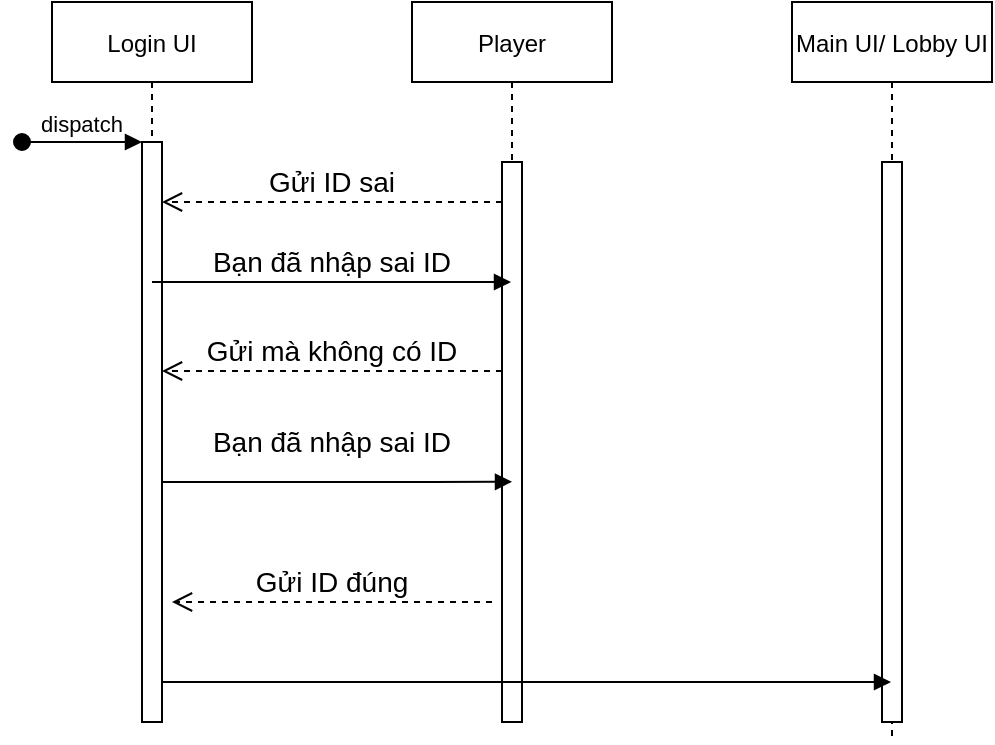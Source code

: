 <mxfile version="18.2.0" type="github" pages="5">
  <diagram id="kgpKYQtTHZ0yAKxKKP6v" name="Login">
    <mxGraphModel dx="1378" dy="788" grid="1" gridSize="10" guides="1" tooltips="1" connect="1" arrows="1" fold="1" page="1" pageScale="1" pageWidth="850" pageHeight="1100" math="0" shadow="0">
      <root>
        <mxCell id="0" />
        <mxCell id="1" parent="0" />
        <mxCell id="3nuBFxr9cyL0pnOWT2aG-1" value="Login UI" style="shape=umlLifeline;perimeter=lifelinePerimeter;container=1;collapsible=0;recursiveResize=0;rounded=0;shadow=0;strokeWidth=1;" parent="1" vertex="1">
          <mxGeometry x="120" y="80" width="100" height="360" as="geometry" />
        </mxCell>
        <mxCell id="3nuBFxr9cyL0pnOWT2aG-2" value="" style="points=[];perimeter=orthogonalPerimeter;rounded=0;shadow=0;strokeWidth=1;" parent="3nuBFxr9cyL0pnOWT2aG-1" vertex="1">
          <mxGeometry x="45" y="70" width="10" height="290" as="geometry" />
        </mxCell>
        <mxCell id="3nuBFxr9cyL0pnOWT2aG-3" value="dispatch" style="verticalAlign=bottom;startArrow=oval;endArrow=block;startSize=8;shadow=0;strokeWidth=1;" parent="3nuBFxr9cyL0pnOWT2aG-1" target="3nuBFxr9cyL0pnOWT2aG-2" edge="1">
          <mxGeometry relative="1" as="geometry">
            <mxPoint x="-15" y="70" as="sourcePoint" />
          </mxGeometry>
        </mxCell>
        <mxCell id="3nuBFxr9cyL0pnOWT2aG-5" value="Player" style="shape=umlLifeline;perimeter=lifelinePerimeter;container=1;collapsible=0;recursiveResize=0;rounded=0;shadow=0;strokeWidth=1;" parent="1" vertex="1">
          <mxGeometry x="300" y="80" width="100" height="360" as="geometry" />
        </mxCell>
        <mxCell id="3nuBFxr9cyL0pnOWT2aG-6" value="" style="points=[];perimeter=orthogonalPerimeter;rounded=0;shadow=0;strokeWidth=1;" parent="3nuBFxr9cyL0pnOWT2aG-5" vertex="1">
          <mxGeometry x="45" y="80" width="10" height="280" as="geometry" />
        </mxCell>
        <mxCell id="3nuBFxr9cyL0pnOWT2aG-7" value="Gửi ID sai" style="verticalAlign=bottom;endArrow=open;dashed=1;endSize=8;shadow=0;strokeWidth=1;fontSize=14;" parent="1" source="3nuBFxr9cyL0pnOWT2aG-6" target="3nuBFxr9cyL0pnOWT2aG-2" edge="1">
          <mxGeometry relative="1" as="geometry">
            <mxPoint x="275" y="236" as="targetPoint" />
            <mxPoint x="350" y="190" as="sourcePoint" />
            <Array as="points">
              <mxPoint x="260" y="180" />
            </Array>
          </mxGeometry>
        </mxCell>
        <mxCell id="vVQGNLxaUApxwbToktKd-1" value="Main UI/ Lobby UI" style="shape=umlLifeline;perimeter=lifelinePerimeter;container=1;collapsible=0;recursiveResize=0;rounded=0;shadow=0;strokeWidth=1;" parent="1" vertex="1">
          <mxGeometry x="490" y="80" width="100" height="370" as="geometry" />
        </mxCell>
        <mxCell id="vVQGNLxaUApxwbToktKd-2" value="" style="points=[];perimeter=orthogonalPerimeter;rounded=0;shadow=0;strokeWidth=1;" parent="vVQGNLxaUApxwbToktKd-1" vertex="1">
          <mxGeometry x="45" y="80" width="10" height="280" as="geometry" />
        </mxCell>
        <mxCell id="vVQGNLxaUApxwbToktKd-4" value="Bạn đã nhập sai ID" style="verticalAlign=bottom;endArrow=block;shadow=0;strokeWidth=1;fontSize=14;" parent="1" source="3nuBFxr9cyL0pnOWT2aG-1" target="3nuBFxr9cyL0pnOWT2aG-5" edge="1">
          <mxGeometry relative="1" as="geometry">
            <mxPoint x="185" y="250.0" as="sourcePoint" />
            <mxPoint x="355" y="250.0" as="targetPoint" />
            <Array as="points">
              <mxPoint x="290" y="220" />
            </Array>
          </mxGeometry>
        </mxCell>
        <mxCell id="vVQGNLxaUApxwbToktKd-5" value="" style="verticalAlign=bottom;endArrow=block;shadow=0;strokeWidth=1;fontSize=14;exitX=0.98;exitY=0.931;exitDx=0;exitDy=0;exitPerimeter=0;" parent="1" source="3nuBFxr9cyL0pnOWT2aG-2" target="vVQGNLxaUApxwbToktKd-1" edge="1">
          <mxGeometry relative="1" as="geometry">
            <mxPoint x="360" y="190.0" as="sourcePoint" />
            <mxPoint x="510" y="190" as="targetPoint" />
            <Array as="points">
              <mxPoint x="430" y="420" />
            </Array>
          </mxGeometry>
        </mxCell>
        <mxCell id="vVQGNLxaUApxwbToktKd-3" value="Gửi mà không có ID" style="verticalAlign=bottom;endArrow=open;dashed=1;endSize=8;shadow=0;strokeWidth=1;fontSize=14;" parent="1" edge="1">
          <mxGeometry relative="1" as="geometry">
            <mxPoint x="175" y="264.5" as="targetPoint" />
            <mxPoint x="345" y="264.5" as="sourcePoint" />
            <Array as="points">
              <mxPoint x="260" y="264.5" />
            </Array>
          </mxGeometry>
        </mxCell>
        <mxCell id="l9vPO6UozqXAFX-qgU7n-1" value="Bạn đã nhập sai ID" style="verticalAlign=bottom;endArrow=block;shadow=0;strokeWidth=1;fontSize=14;entryX=0.5;entryY=0.571;entryDx=0;entryDy=0;entryPerimeter=0;" parent="1" source="3nuBFxr9cyL0pnOWT2aG-2" target="3nuBFxr9cyL0pnOWT2aG-6" edge="1">
          <mxGeometry x="-0.029" y="10" relative="1" as="geometry">
            <mxPoint x="179.5" y="320" as="sourcePoint" />
            <mxPoint x="359.5" y="320" as="targetPoint" />
            <Array as="points">
              <mxPoint x="300" y="320" />
            </Array>
            <mxPoint as="offset" />
          </mxGeometry>
        </mxCell>
        <mxCell id="l9vPO6UozqXAFX-qgU7n-2" value="Gửi ID đúng" style="verticalAlign=bottom;endArrow=open;dashed=1;endSize=8;shadow=0;strokeWidth=1;fontSize=14;" parent="1" edge="1">
          <mxGeometry relative="1" as="geometry">
            <mxPoint x="180" y="380" as="targetPoint" />
            <mxPoint x="340" y="380" as="sourcePoint" />
            <Array as="points">
              <mxPoint x="265" y="380" />
            </Array>
          </mxGeometry>
        </mxCell>
      </root>
    </mxGraphModel>
  </diagram>
  <diagram id="Ul_5uO3QfGeozZq9Df6z" name="Main UI">
    <mxGraphModel dx="1378" dy="788" grid="1" gridSize="10" guides="1" tooltips="1" connect="1" arrows="1" fold="1" page="1" pageScale="1" pageWidth="827" pageHeight="1169" math="0" shadow="0">
      <root>
        <mxCell id="0" />
        <mxCell id="1" parent="0" />
        <mxCell id="vgy5f8Mt3fP38TNz5nEK-1" value="Player" style="shape=umlLifeline;perimeter=lifelinePerimeter;container=1;collapsible=0;recursiveResize=0;rounded=0;shadow=0;strokeWidth=1;" parent="1" vertex="1">
          <mxGeometry x="120" y="80" width="100" height="720" as="geometry" />
        </mxCell>
        <mxCell id="vgy5f8Mt3fP38TNz5nEK-2" value="" style="points=[];perimeter=orthogonalPerimeter;rounded=0;shadow=0;strokeWidth=1;" parent="vgy5f8Mt3fP38TNz5nEK-1" vertex="1">
          <mxGeometry x="45" y="70" width="10" height="650" as="geometry" />
        </mxCell>
        <mxCell id="vgy5f8Mt3fP38TNz5nEK-4" value="Main UI / Lobby UI" style="shape=umlLifeline;perimeter=lifelinePerimeter;container=1;collapsible=0;recursiveResize=0;rounded=0;shadow=0;strokeWidth=1;" parent="1" vertex="1">
          <mxGeometry x="300" y="80" width="100" height="720" as="geometry" />
        </mxCell>
        <mxCell id="vgy5f8Mt3fP38TNz5nEK-5" value="" style="points=[];perimeter=orthogonalPerimeter;rounded=0;shadow=0;strokeWidth=1;" parent="vgy5f8Mt3fP38TNz5nEK-4" vertex="1">
          <mxGeometry x="45" y="80" width="10" height="640" as="geometry" />
        </mxCell>
        <mxCell id="vgy5f8Mt3fP38TNz5nEK-8" value="Tab tăng Vàng" style="verticalAlign=bottom;endArrow=block;entryX=0;entryY=0;shadow=0;strokeWidth=1;fontSize=14;" parent="1" source="vgy5f8Mt3fP38TNz5nEK-2" target="vgy5f8Mt3fP38TNz5nEK-5" edge="1">
          <mxGeometry relative="1" as="geometry">
            <mxPoint x="275" y="160" as="sourcePoint" />
          </mxGeometry>
        </mxCell>
        <mxCell id="vgy5f8Mt3fP38TNz5nEK-9" value="Find Match UI" style="shape=umlLifeline;perimeter=lifelinePerimeter;container=1;collapsible=0;recursiveResize=0;rounded=0;shadow=0;strokeWidth=1;" parent="1" vertex="1">
          <mxGeometry x="490" y="80" width="100" height="470" as="geometry" />
        </mxCell>
        <mxCell id="vgy5f8Mt3fP38TNz5nEK-10" value="" style="points=[];perimeter=orthogonalPerimeter;rounded=0;shadow=0;strokeWidth=1;" parent="vgy5f8Mt3fP38TNz5nEK-9" vertex="1">
          <mxGeometry x="45" y="80" width="10" height="390" as="geometry" />
        </mxCell>
        <mxCell id="vgy5f8Mt3fP38TNz5nEK-11" value="Tab cửa hàng" style="verticalAlign=bottom;endArrow=block;shadow=0;strokeWidth=1;fontSize=14;" parent="1" source="vgy5f8Mt3fP38TNz5nEK-1" target="vgy5f8Mt3fP38TNz5nEK-4" edge="1">
          <mxGeometry relative="1" as="geometry">
            <mxPoint x="185" y="250.0" as="sourcePoint" />
            <mxPoint x="355" y="250.0" as="targetPoint" />
            <Array as="points">
              <mxPoint x="270" y="420" />
            </Array>
          </mxGeometry>
        </mxCell>
        <mxCell id="vgy5f8Mt3fP38TNz5nEK-12" value="" style="verticalAlign=bottom;endArrow=block;shadow=0;strokeWidth=1;fontSize=14;" parent="1" source="vgy5f8Mt3fP38TNz5nEK-5" target="vgy5f8Mt3fP38TNz5nEK-9" edge="1">
          <mxGeometry relative="1" as="geometry">
            <mxPoint x="360" y="190.0" as="sourcePoint" />
            <mxPoint x="510" y="190" as="targetPoint" />
            <Array as="points">
              <mxPoint x="420" y="180" />
            </Array>
          </mxGeometry>
        </mxCell>
        <mxCell id="q5w4GUs5gzEEkuVlOTlr-1" value="Tăng 100 Vàng" style="verticalAlign=bottom;endArrow=block;shadow=0;strokeWidth=1;fontSize=14;" parent="1" source="vgy5f8Mt3fP38TNz5nEK-5" target="vgy5f8Mt3fP38TNz5nEK-1" edge="1">
          <mxGeometry x="-0.246" y="-10" relative="1" as="geometry">
            <mxPoint x="340" y="190" as="sourcePoint" />
            <mxPoint x="340" y="240" as="targetPoint" />
            <Array as="points">
              <mxPoint x="260" y="210" />
            </Array>
            <mxPoint as="offset" />
          </mxGeometry>
        </mxCell>
        <mxCell id="q5w4GUs5gzEEkuVlOTlr-2" value="Tab tăng Ngọc" style="verticalAlign=bottom;endArrow=block;entryX=0;entryY=0;shadow=0;strokeWidth=1;fontSize=14;" parent="1" edge="1">
          <mxGeometry relative="1" as="geometry">
            <mxPoint x="175.5" y="260.0" as="sourcePoint" />
            <mxPoint x="345.5" y="260.0" as="targetPoint" />
            <Array as="points" />
          </mxGeometry>
        </mxCell>
        <mxCell id="q5w4GUs5gzEEkuVlOTlr-3" value="Tăng 100 Ngọc" style="verticalAlign=bottom;endArrow=block;shadow=0;strokeWidth=1;fontSize=14;" parent="1" edge="1">
          <mxGeometry x="-0.246" y="-10" relative="1" as="geometry">
            <mxPoint x="345.5" y="310" as="sourcePoint" />
            <mxPoint x="170" y="310" as="targetPoint" />
            <Array as="points">
              <mxPoint x="260.5" y="310" />
            </Array>
            <mxPoint as="offset" />
          </mxGeometry>
        </mxCell>
        <mxCell id="q5w4GUs5gzEEkuVlOTlr-4" value="Tab nút chiến đấu" style="verticalAlign=bottom;endArrow=block;shadow=0;strokeWidth=1;fontSize=14;" parent="1" edge="1">
          <mxGeometry relative="1" as="geometry">
            <mxPoint x="170" y="360" as="sourcePoint" />
            <mxPoint x="350" y="360" as="targetPoint" />
            <Array as="points" />
          </mxGeometry>
        </mxCell>
        <mxCell id="q5w4GUs5gzEEkuVlOTlr-5" value="Vào tìm đối thủ" style="verticalAlign=bottom;endArrow=block;shadow=0;strokeWidth=1;fontSize=14;" parent="1" edge="1">
          <mxGeometry relative="1" as="geometry">
            <mxPoint x="360" y="380" as="sourcePoint" />
            <mxPoint x="537" y="380" as="targetPoint" />
            <Array as="points" />
          </mxGeometry>
        </mxCell>
        <mxCell id="JGarRY3UZDbdFhexlCLd-1" value="Shop UI" style="shape=umlLifeline;perimeter=lifelinePerimeter;container=1;collapsible=0;recursiveResize=0;rounded=0;shadow=0;strokeWidth=1;" vertex="1" parent="1">
          <mxGeometry x="650" y="80" width="100" height="470" as="geometry" />
        </mxCell>
        <mxCell id="JGarRY3UZDbdFhexlCLd-2" value="" style="points=[];perimeter=orthogonalPerimeter;rounded=0;shadow=0;strokeWidth=1;" vertex="1" parent="JGarRY3UZDbdFhexlCLd-1">
          <mxGeometry x="45" y="80" width="10" height="390" as="geometry" />
        </mxCell>
        <mxCell id="JGarRY3UZDbdFhexlCLd-3" value="Vào cửa hàng" style="verticalAlign=bottom;endArrow=block;shadow=0;strokeWidth=1;fontSize=14;" edge="1" parent="1" target="JGarRY3UZDbdFhexlCLd-1">
          <mxGeometry relative="1" as="geometry">
            <mxPoint x="350" y="450" as="sourcePoint" />
            <mxPoint x="640" y="450" as="targetPoint" />
            <Array as="points" />
          </mxGeometry>
        </mxCell>
        <mxCell id="JGarRY3UZDbdFhexlCLd-4" value="Tab Card UI" style="verticalAlign=bottom;endArrow=block;shadow=0;strokeWidth=1;fontSize=14;" edge="1" parent="1" source="vgy5f8Mt3fP38TNz5nEK-2" target="vgy5f8Mt3fP38TNz5nEK-4">
          <mxGeometry relative="1" as="geometry">
            <mxPoint x="180" y="490" as="sourcePoint" />
            <mxPoint x="350" y="490" as="targetPoint" />
            <Array as="points">
              <mxPoint x="270.5" y="490" />
            </Array>
          </mxGeometry>
        </mxCell>
        <mxCell id="JGarRY3UZDbdFhexlCLd-5" value="Card UI" style="shape=umlLifeline;perimeter=lifelinePerimeter;container=1;collapsible=0;recursiveResize=0;rounded=0;shadow=0;strokeWidth=1;" vertex="1" parent="1">
          <mxGeometry x="810" y="80" width="100" height="470" as="geometry" />
        </mxCell>
        <mxCell id="JGarRY3UZDbdFhexlCLd-6" value="" style="points=[];perimeter=orthogonalPerimeter;rounded=0;shadow=0;strokeWidth=1;" vertex="1" parent="JGarRY3UZDbdFhexlCLd-5">
          <mxGeometry x="60" y="70" width="10" height="390" as="geometry" />
        </mxCell>
        <mxCell id="JGarRY3UZDbdFhexlCLd-7" value="Vào Card UI" style="verticalAlign=bottom;endArrow=block;shadow=0;strokeWidth=1;fontSize=14;exitX=1.1;exitY=0.587;exitDx=0;exitDy=0;exitPerimeter=0;" edge="1" parent="1" source="vgy5f8Mt3fP38TNz5nEK-5">
          <mxGeometry relative="1" as="geometry">
            <mxPoint x="360" y="530" as="sourcePoint" />
            <mxPoint x="875" y="530" as="targetPoint" />
            <Array as="points" />
          </mxGeometry>
        </mxCell>
        <mxCell id="JGarRY3UZDbdFhexlCLd-8" value="Tab mở rương" style="verticalAlign=bottom;endArrow=block;shadow=0;strokeWidth=1;fontSize=14;entryX=0.2;entryY=0.669;entryDx=0;entryDy=0;entryPerimeter=0;" edge="1" parent="1" target="vgy5f8Mt3fP38TNz5nEK-5">
          <mxGeometry relative="1" as="geometry">
            <mxPoint x="180" y="585" as="sourcePoint" />
            <mxPoint x="344.5" y="585" as="targetPoint" />
            <Array as="points">
              <mxPoint x="265.5" y="585" />
            </Array>
          </mxGeometry>
        </mxCell>
        <mxCell id="JGarRY3UZDbdFhexlCLd-9" value="Đếm ngược rương mở" style="verticalAlign=bottom;endArrow=block;shadow=0;strokeWidth=1;fontSize=14;" edge="1" parent="1">
          <mxGeometry x="-0.031" y="-10" relative="1" as="geometry">
            <mxPoint x="345.5" y="650" as="sourcePoint" />
            <mxPoint x="170" y="650" as="targetPoint" />
            <Array as="points">
              <mxPoint x="260.5" y="650" />
            </Array>
            <mxPoint as="offset" />
          </mxGeometry>
        </mxCell>
        <mxCell id="JGarRY3UZDbdFhexlCLd-12" value="Text" style="edgeLabel;html=1;align=center;verticalAlign=middle;resizable=0;points=[];" vertex="1" connectable="0" parent="JGarRY3UZDbdFhexlCLd-9">
          <mxGeometry x="0.191" y="-4" relative="1" as="geometry">
            <mxPoint x="1" as="offset" />
          </mxGeometry>
        </mxCell>
        <mxCell id="JGarRY3UZDbdFhexlCLd-10" value="Tab nhận rương đã mở" style="verticalAlign=bottom;endArrow=block;shadow=0;strokeWidth=1;fontSize=14;entryX=0.47;entryY=0.864;entryDx=0;entryDy=0;entryPerimeter=0;" edge="1" parent="1" target="vgy5f8Mt3fP38TNz5nEK-4">
          <mxGeometry relative="1" as="geometry">
            <mxPoint x="170" y="700" as="sourcePoint" />
            <mxPoint x="350" y="700" as="targetPoint" />
            <Array as="points">
              <mxPoint x="265.5" y="700" />
            </Array>
          </mxGeometry>
        </mxCell>
        <mxCell id="JGarRY3UZDbdFhexlCLd-13" value="Gửi vật phẩm trong rương" style="verticalAlign=bottom;endArrow=block;shadow=0;strokeWidth=1;fontSize=14;" edge="1" parent="1">
          <mxGeometry x="-0.031" y="-10" relative="1" as="geometry">
            <mxPoint x="346" y="760" as="sourcePoint" />
            <mxPoint x="170" y="760" as="targetPoint" />
            <Array as="points">
              <mxPoint x="260.5" y="760" />
            </Array>
            <mxPoint as="offset" />
          </mxGeometry>
        </mxCell>
        <mxCell id="JGarRY3UZDbdFhexlCLd-14" value="Text" style="edgeLabel;html=1;align=center;verticalAlign=middle;resizable=0;points=[];" vertex="1" connectable="0" parent="JGarRY3UZDbdFhexlCLd-13">
          <mxGeometry x="0.191" y="-4" relative="1" as="geometry">
            <mxPoint x="1" as="offset" />
          </mxGeometry>
        </mxCell>
      </root>
    </mxGraphModel>
  </diagram>
  <diagram id="UsLfQOOXq6uKnSK79dEE" name="Find Match">
    <mxGraphModel dx="2205" dy="788" grid="1" gridSize="10" guides="1" tooltips="1" connect="1" arrows="1" fold="1" page="1" pageScale="1" pageWidth="827" pageHeight="1169" math="0" shadow="0">
      <root>
        <mxCell id="0" />
        <mxCell id="1" parent="0" />
        <mxCell id="gu3wPk2-9Juq1TG-LscH-1" value="Find Match UI" style="shape=umlLifeline;perimeter=lifelinePerimeter;container=1;collapsible=0;recursiveResize=0;rounded=0;shadow=0;strokeWidth=1;" vertex="1" parent="1">
          <mxGeometry x="350" y="80" width="100" height="470" as="geometry" />
        </mxCell>
        <mxCell id="gu3wPk2-9Juq1TG-LscH-2" value="" style="points=[];perimeter=orthogonalPerimeter;rounded=0;shadow=0;strokeWidth=1;" vertex="1" parent="gu3wPk2-9Juq1TG-LscH-1">
          <mxGeometry x="45" y="80" width="10" height="390" as="geometry" />
        </mxCell>
        <mxCell id="CwVvzMCeGpDq4aHhCcMi-1" value="Tìm đối thủ" style="verticalAlign=bottom;endArrow=block;shadow=0;strokeWidth=1;fontSize=14;exitX=1.3;exitY=0.079;exitDx=0;exitDy=0;exitPerimeter=0;" edge="1" parent="gu3wPk2-9Juq1TG-LscH-1" source="gu3wPk2-9Juq1TG-LscH-2" target="gu3wPk2-9Juq1TG-LscH-1">
          <mxGeometry x="-0.588" relative="1" as="geometry">
            <mxPoint x="60" y="110" as="sourcePoint" />
            <mxPoint x="160" y="190" as="targetPoint" />
            <Array as="points">
              <mxPoint x="160" y="110" />
              <mxPoint x="160" y="150" />
            </Array>
            <mxPoint as="offset" />
          </mxGeometry>
        </mxCell>
        <mxCell id="HZ7dDVXrfk9SGpW5IDuA-1" value="Player" style="shape=umlLifeline;perimeter=lifelinePerimeter;container=1;collapsible=0;recursiveResize=0;rounded=0;shadow=0;strokeWidth=1;" vertex="1" parent="1">
          <mxGeometry x="-100" y="80" width="100" height="470" as="geometry" />
        </mxCell>
        <mxCell id="HZ7dDVXrfk9SGpW5IDuA-2" value="" style="points=[];perimeter=orthogonalPerimeter;rounded=0;shadow=0;strokeWidth=1;" vertex="1" parent="HZ7dDVXrfk9SGpW5IDuA-1">
          <mxGeometry x="45" y="80" width="10" height="390" as="geometry" />
        </mxCell>
        <mxCell id="HZ7dDVXrfk9SGpW5IDuA-3" value="Find Match UI" style="shape=umlLifeline;perimeter=lifelinePerimeter;container=1;collapsible=0;recursiveResize=0;rounded=0;shadow=0;strokeWidth=1;" vertex="1" parent="1">
          <mxGeometry x="600" y="80" width="100" height="470" as="geometry" />
        </mxCell>
        <mxCell id="HZ7dDVXrfk9SGpW5IDuA-4" value="" style="points=[];perimeter=orthogonalPerimeter;rounded=0;shadow=0;strokeWidth=1;" vertex="1" parent="HZ7dDVXrfk9SGpW5IDuA-3">
          <mxGeometry x="45" y="80" width="10" height="390" as="geometry" />
        </mxCell>
        <mxCell id="wtC-uaLift-vtg1qS7rX-1" value="Tìm thấy, game bắt đầu" style="verticalAlign=bottom;endArrow=block;shadow=0;strokeWidth=1;fontSize=14;exitX=1.2;exitY=0.364;exitDx=0;exitDy=0;exitPerimeter=0;" edge="1" parent="1" source="gu3wPk2-9Juq1TG-LscH-2">
          <mxGeometry relative="1" as="geometry">
            <mxPoint x="423" y="300" as="sourcePoint" />
            <mxPoint x="650" y="302" as="targetPoint" />
            <Array as="points" />
          </mxGeometry>
        </mxCell>
        <mxCell id="auQgfi1m2Q-ZtrnJmq-W-1" value="Main UI / Lobby UI" style="shape=umlLifeline;perimeter=lifelinePerimeter;container=1;collapsible=0;recursiveResize=0;rounded=0;shadow=0;strokeWidth=1;" vertex="1" parent="1">
          <mxGeometry x="100" y="80" width="100" height="470" as="geometry" />
        </mxCell>
        <mxCell id="auQgfi1m2Q-ZtrnJmq-W-2" value="" style="points=[];perimeter=orthogonalPerimeter;rounded=0;shadow=0;strokeWidth=1;" vertex="1" parent="auQgfi1m2Q-ZtrnJmq-W-1">
          <mxGeometry x="45" y="80" width="10" height="390" as="geometry" />
        </mxCell>
        <mxCell id="jtk3klKPrENCytkdl9Yx-1" value="Nhấn nút hủy bỏ" style="verticalAlign=bottom;endArrow=block;shadow=0;strokeWidth=1;fontSize=14;entryX=0;entryY=0.505;entryDx=0;entryDy=0;entryPerimeter=0;" edge="1" parent="1" source="HZ7dDVXrfk9SGpW5IDuA-2" target="gu3wPk2-9Juq1TG-LscH-2">
          <mxGeometry relative="1" as="geometry">
            <mxPoint x="-40" y="300" as="sourcePoint" />
            <mxPoint x="140" y="300" as="targetPoint" />
            <Array as="points" />
          </mxGeometry>
        </mxCell>
        <mxCell id="jtk3klKPrENCytkdl9Yx-3" value="Trở về màn hình chiến đấu" style="verticalAlign=bottom;endArrow=block;shadow=0;strokeWidth=1;fontSize=14;exitX=0.1;exitY=0.69;exitDx=0;exitDy=0;exitPerimeter=0;" edge="1" parent="1" source="gu3wPk2-9Juq1TG-LscH-2" target="auQgfi1m2Q-ZtrnJmq-W-2">
          <mxGeometry relative="1" as="geometry">
            <mxPoint x="390" y="430" as="sourcePoint" />
            <mxPoint x="160" y="420" as="targetPoint" />
            <Array as="points" />
          </mxGeometry>
        </mxCell>
      </root>
    </mxGraphModel>
  </diagram>
  <diagram id="X1QzbiwXvaV0UW6uLgLh" name="Play Game">
    <mxGraphModel dx="1621" dy="927" grid="1" gridSize="10" guides="1" tooltips="1" connect="1" arrows="1" fold="1" page="1" pageScale="1" pageWidth="827" pageHeight="1169" math="0" shadow="0">
      <root>
        <mxCell id="0" />
        <mxCell id="1" parent="0" />
        <mxCell id="Yzrl0Bm6p3Xadv_Nr3l_-1" value="Player" style="shape=umlLifeline;perimeter=lifelinePerimeter;container=1;collapsible=0;recursiveResize=0;rounded=0;shadow=0;strokeWidth=1;" vertex="1" parent="1">
          <mxGeometry x="20" y="160" width="100" height="860" as="geometry" />
        </mxCell>
        <mxCell id="Yzrl0Bm6p3Xadv_Nr3l_-2" value="" style="points=[];perimeter=orthogonalPerimeter;rounded=0;shadow=0;strokeWidth=1;" vertex="1" parent="Yzrl0Bm6p3Xadv_Nr3l_-1">
          <mxGeometry x="45" y="70" width="10" height="780" as="geometry" />
        </mxCell>
        <mxCell id="hKyhZP1-rrshGEeTA4xP-1" value="Main UI / Lobby UI" style="shape=umlLifeline;perimeter=lifelinePerimeter;container=1;collapsible=0;recursiveResize=0;rounded=0;shadow=0;strokeWidth=1;" vertex="1" parent="1">
          <mxGeometry x="727" y="160" width="100" height="880" as="geometry" />
        </mxCell>
        <mxCell id="hKyhZP1-rrshGEeTA4xP-2" value="" style="points=[];perimeter=orthogonalPerimeter;rounded=0;shadow=0;strokeWidth=1;" vertex="1" parent="hKyhZP1-rrshGEeTA4xP-1">
          <mxGeometry x="45" y="80" width="10" height="800" as="geometry" />
        </mxCell>
        <mxCell id="hKyhZP1-rrshGEeTA4xP-3" value="End Game UI" style="shape=umlLifeline;perimeter=lifelinePerimeter;container=1;collapsible=0;recursiveResize=0;rounded=0;shadow=0;strokeWidth=1;" vertex="1" parent="1">
          <mxGeometry x="480" y="160" width="100" height="720" as="geometry" />
        </mxCell>
        <mxCell id="hKyhZP1-rrshGEeTA4xP-5" value="Main Game UI" style="shape=umlLifeline;perimeter=lifelinePerimeter;container=1;collapsible=0;recursiveResize=0;rounded=0;shadow=0;strokeWidth=1;" vertex="1" parent="1">
          <mxGeometry x="220" y="160" width="100" height="800" as="geometry" />
        </mxCell>
        <mxCell id="hKyhZP1-rrshGEeTA4xP-6" value="" style="points=[];perimeter=orthogonalPerimeter;rounded=0;shadow=0;strokeWidth=1;" vertex="1" parent="hKyhZP1-rrshGEeTA4xP-5">
          <mxGeometry x="45" y="80" width="10" height="720" as="geometry" />
        </mxCell>
        <mxCell id="Gf2DpPIg1qy5QK6rClHg-1" value="Thắng, chuyển sang end game" style="verticalAlign=bottom;endArrow=block;shadow=0;strokeWidth=1;fontSize=14;exitX=1.2;exitY=0.502;exitDx=0;exitDy=0;exitPerimeter=0;entryX=-0.365;entryY=0.456;entryDx=0;entryDy=0;entryPerimeter=0;" edge="1" parent="1" source="hKyhZP1-rrshGEeTA4xP-6" target="hKyhZP1-rrshGEeTA4xP-4">
          <mxGeometry relative="1" as="geometry">
            <mxPoint x="290" y="560" as="sourcePoint" />
            <mxPoint x="520" y="560" as="targetPoint" />
            <Array as="points" />
          </mxGeometry>
        </mxCell>
        <mxCell id="Gf2DpPIg1qy5QK6rClHg-2" value="Thông báo chiến thắng, rương, danh vọng" style="verticalAlign=bottom;endArrow=block;shadow=0;strokeWidth=1;fontSize=14;exitX=0.2;exitY=0.573;exitDx=0;exitDy=0;exitPerimeter=0;entryX=0.543;entryY=0.601;entryDx=0;entryDy=0;entryPerimeter=0;" edge="1" parent="1" source="hKyhZP1-rrshGEeTA4xP-4" target="Yzrl0Bm6p3Xadv_Nr3l_-1">
          <mxGeometry relative="1" as="geometry">
            <mxPoint x="520" y="610" as="sourcePoint" />
            <mxPoint x="360" y="600" as="targetPoint" />
            <Array as="points" />
          </mxGeometry>
        </mxCell>
        <mxCell id="Gf2DpPIg1qy5QK6rClHg-3" value="Thua, chuyển sang end game" style="verticalAlign=bottom;endArrow=block;shadow=0;strokeWidth=1;fontSize=14;exitX=1.5;exitY=0.688;exitDx=0;exitDy=0;exitPerimeter=0;entryX=0;entryY=0.664;entryDx=0;entryDy=0;entryPerimeter=0;" edge="1" parent="1" source="hKyhZP1-rrshGEeTA4xP-6" target="hKyhZP1-rrshGEeTA4xP-4">
          <mxGeometry relative="1" as="geometry">
            <mxPoint x="287" y="681.28" as="sourcePoint" />
            <mxPoint x="540" y="680" as="targetPoint" />
            <Array as="points" />
          </mxGeometry>
        </mxCell>
        <mxCell id="Gf2DpPIg1qy5QK6rClHg-4" value="Thông báo thua, rương, danh vọng" style="verticalAlign=bottom;endArrow=block;shadow=0;strokeWidth=1;fontSize=14;entryX=0.531;entryY=0.735;entryDx=0;entryDy=0;entryPerimeter=0;exitX=0.5;exitY=0.746;exitDx=0;exitDy=0;exitPerimeter=0;" edge="1" parent="1" source="hKyhZP1-rrshGEeTA4xP-4" target="Yzrl0Bm6p3Xadv_Nr3l_-1">
          <mxGeometry relative="1" as="geometry">
            <mxPoint x="530" y="790" as="sourcePoint" />
            <mxPoint x="100" y="740" as="targetPoint" />
            <Array as="points">
              <mxPoint x="330" y="790" />
            </Array>
          </mxGeometry>
        </mxCell>
        <mxCell id="Gf2DpPIg1qy5QK6rClHg-5" value="Hòa, chuyển sang end game" style="verticalAlign=bottom;endArrow=block;shadow=0;strokeWidth=1;fontSize=14;exitX=1.3;exitY=0.832;exitDx=0;exitDy=0;exitPerimeter=0;entryX=0.106;entryY=0.813;entryDx=0;entryDy=0;entryPerimeter=0;" edge="1" parent="1" source="hKyhZP1-rrshGEeTA4xP-6" target="hKyhZP1-rrshGEeTA4xP-4">
          <mxGeometry relative="1" as="geometry">
            <mxPoint x="280" y="840" as="sourcePoint" />
            <mxPoint x="520" y="841" as="targetPoint" />
            <Array as="points" />
          </mxGeometry>
        </mxCell>
        <mxCell id="Gf2DpPIg1qy5QK6rClHg-6" value="Thông báo hòa, rương, danh vọng" style="verticalAlign=bottom;endArrow=block;shadow=0;strokeWidth=1;fontSize=14;exitX=-0.012;exitY=0.893;exitDx=0;exitDy=0;exitPerimeter=0;entryX=0.508;entryY=0.841;entryDx=0;entryDy=0;entryPerimeter=0;" edge="1" parent="1" source="hKyhZP1-rrshGEeTA4xP-4" target="Yzrl0Bm6p3Xadv_Nr3l_-1">
          <mxGeometry relative="1" as="geometry">
            <mxPoint x="520" y="890" as="sourcePoint" />
            <mxPoint x="90" y="890" as="targetPoint" />
            <Array as="points" />
          </mxGeometry>
        </mxCell>
        <mxCell id="hKyhZP1-rrshGEeTA4xP-4" value="" style="points=[];perimeter=orthogonalPerimeter;rounded=0;shadow=0;strokeWidth=1;" vertex="1" parent="1">
          <mxGeometry x="525" y="300" width="10" height="660" as="geometry" />
        </mxCell>
        <mxCell id="Gf2DpPIg1qy5QK6rClHg-8" value="Tab về nhà" style="verticalAlign=bottom;endArrow=block;shadow=0;strokeWidth=1;fontSize=14;exitX=0.9;exitY=0.906;exitDx=0;exitDy=0;exitPerimeter=0;entryX=0.1;entryY=0.971;entryDx=0;entryDy=0;entryPerimeter=0;" edge="1" parent="1" source="Yzrl0Bm6p3Xadv_Nr3l_-2" target="hKyhZP1-rrshGEeTA4xP-4">
          <mxGeometry relative="1" as="geometry">
            <mxPoint x="80" y="940" as="sourcePoint" />
            <mxPoint x="770" y="940" as="targetPoint" />
            <Array as="points" />
          </mxGeometry>
        </mxCell>
        <mxCell id="Gf2DpPIg1qy5QK6rClHg-9" value="Trở về màn hình chiến đấu" style="verticalAlign=bottom;endArrow=block;shadow=0;strokeWidth=1;fontSize=14;exitX=1;exitY=0.991;exitDx=0;exitDy=0;exitPerimeter=0;entryX=0.935;entryY=0.891;entryDx=0;entryDy=0;entryPerimeter=0;" edge="1" parent="1" source="hKyhZP1-rrshGEeTA4xP-4" target="hKyhZP1-rrshGEeTA4xP-2">
          <mxGeometry x="0.139" y="14" relative="1" as="geometry">
            <mxPoint x="376" y="1000.42" as="sourcePoint" />
            <mxPoint x="770" y="950" as="targetPoint" />
            <Array as="points" />
            <mxPoint as="offset" />
          </mxGeometry>
        </mxCell>
        <mxCell id="Gf2DpPIg1qy5QK6rClHg-10" value="Tăng/không rương, tăng/giảm/không danh vọng" style="verticalAlign=bottom;endArrow=block;shadow=0;strokeWidth=1;fontSize=14;entryX=0.106;entryY=0.968;entryDx=0;entryDy=0;entryPerimeter=0;exitX=-0.124;exitY=0.941;exitDx=0;exitDy=0;exitPerimeter=0;" edge="1" parent="1" source="hKyhZP1-rrshGEeTA4xP-2" target="Yzrl0Bm6p3Xadv_Nr3l_-2">
          <mxGeometry x="0.088" y="-8" relative="1" as="geometry">
            <mxPoint x="770" y="1000" as="sourcePoint" />
            <mxPoint x="90" y="1010" as="targetPoint" />
            <Array as="points" />
            <mxPoint as="offset" />
          </mxGeometry>
        </mxCell>
      </root>
    </mxGraphModel>
  </diagram>
  <diagram id="qk1u3NQa3lpbSR8lXsx0" name="Card UI">
    <mxGraphModel dx="2205" dy="727" grid="1" gridSize="10" guides="1" tooltips="1" connect="1" arrows="1" fold="1" page="1" pageScale="1" pageWidth="827" pageHeight="1169" math="0" shadow="0">
      <root>
        <mxCell id="0" />
        <mxCell id="1" parent="0" />
        <mxCell id="-vornVqQyH1mFGk9SgV9-1" value="Player" style="shape=umlLifeline;perimeter=lifelinePerimeter;container=1;collapsible=0;recursiveResize=0;rounded=0;shadow=0;strokeWidth=1;" vertex="1" parent="1">
          <mxGeometry x="-100" y="80" width="100" height="370" as="geometry" />
        </mxCell>
        <mxCell id="-vornVqQyH1mFGk9SgV9-2" value="" style="points=[];perimeter=orthogonalPerimeter;rounded=0;shadow=0;strokeWidth=1;" vertex="1" parent="-vornVqQyH1mFGk9SgV9-1">
          <mxGeometry x="45" y="80" width="10" height="290" as="geometry" />
        </mxCell>
        <mxCell id="-vornVqQyH1mFGk9SgV9-3" value="Card UI" style="shape=umlLifeline;perimeter=lifelinePerimeter;container=1;collapsible=0;recursiveResize=0;rounded=0;shadow=0;strokeWidth=1;" vertex="1" parent="1">
          <mxGeometry x="100" y="80" width="100" height="370" as="geometry" />
        </mxCell>
        <mxCell id="-vornVqQyH1mFGk9SgV9-4" value="" style="points=[];perimeter=orthogonalPerimeter;rounded=0;shadow=0;strokeWidth=1;" vertex="1" parent="-vornVqQyH1mFGk9SgV9-3">
          <mxGeometry x="45" y="80" width="10" height="290" as="geometry" />
        </mxCell>
        <mxCell id="n3zW1cvHg2iSIm8ZCF4G-1" value="Tab vào thẻ" style="verticalAlign=bottom;endArrow=block;shadow=0;strokeWidth=1;fontSize=14;" edge="1" parent="1">
          <mxGeometry relative="1" as="geometry">
            <mxPoint x="-40" y="180" as="sourcePoint" />
            <mxPoint x="150" y="180" as="targetPoint" />
            <Array as="points" />
          </mxGeometry>
        </mxCell>
        <mxCell id="47N7qnt8gmpcAmhyuxTI-2" value="Hiện thông tin thể" style="verticalAlign=bottom;endArrow=block;shadow=0;strokeWidth=1;fontSize=14;" edge="1" parent="1" source="-vornVqQyH1mFGk9SgV9-3" target="-vornVqQyH1mFGk9SgV9-1">
          <mxGeometry relative="1" as="geometry">
            <mxPoint x="20" y="240" as="sourcePoint" />
            <mxPoint x="167" y="200" as="targetPoint" />
            <Array as="points">
              <mxPoint x="60" y="220" />
            </Array>
          </mxGeometry>
        </mxCell>
        <mxCell id="47N7qnt8gmpcAmhyuxTI-3" value="Tab đổi thẻ" style="verticalAlign=bottom;endArrow=block;shadow=0;strokeWidth=1;fontSize=14;" edge="1" parent="1" source="-vornVqQyH1mFGk9SgV9-1">
          <mxGeometry relative="1" as="geometry">
            <mxPoint x="-30" y="264.5" as="sourcePoint" />
            <mxPoint x="150" y="260" as="targetPoint" />
            <Array as="points" />
          </mxGeometry>
        </mxCell>
        <mxCell id="47N7qnt8gmpcAmhyuxTI-4" value="Tab " style="verticalAlign=bottom;endArrow=block;shadow=0;strokeWidth=1;fontSize=14;entryX=0.5;entryY=0.483;entryDx=0;entryDy=0;entryPerimeter=0;" edge="1" parent="1" source="-vornVqQyH1mFGk9SgV9-1" target="-vornVqQyH1mFGk9SgV9-4">
          <mxGeometry relative="1" as="geometry">
            <mxPoint x="60" y="350" as="sourcePoint" />
            <mxPoint x="130" y="282" as="targetPoint" />
            <Array as="points">
              <mxPoint x="60" y="300" />
            </Array>
          </mxGeometry>
        </mxCell>
      </root>
    </mxGraphModel>
  </diagram>
</mxfile>
